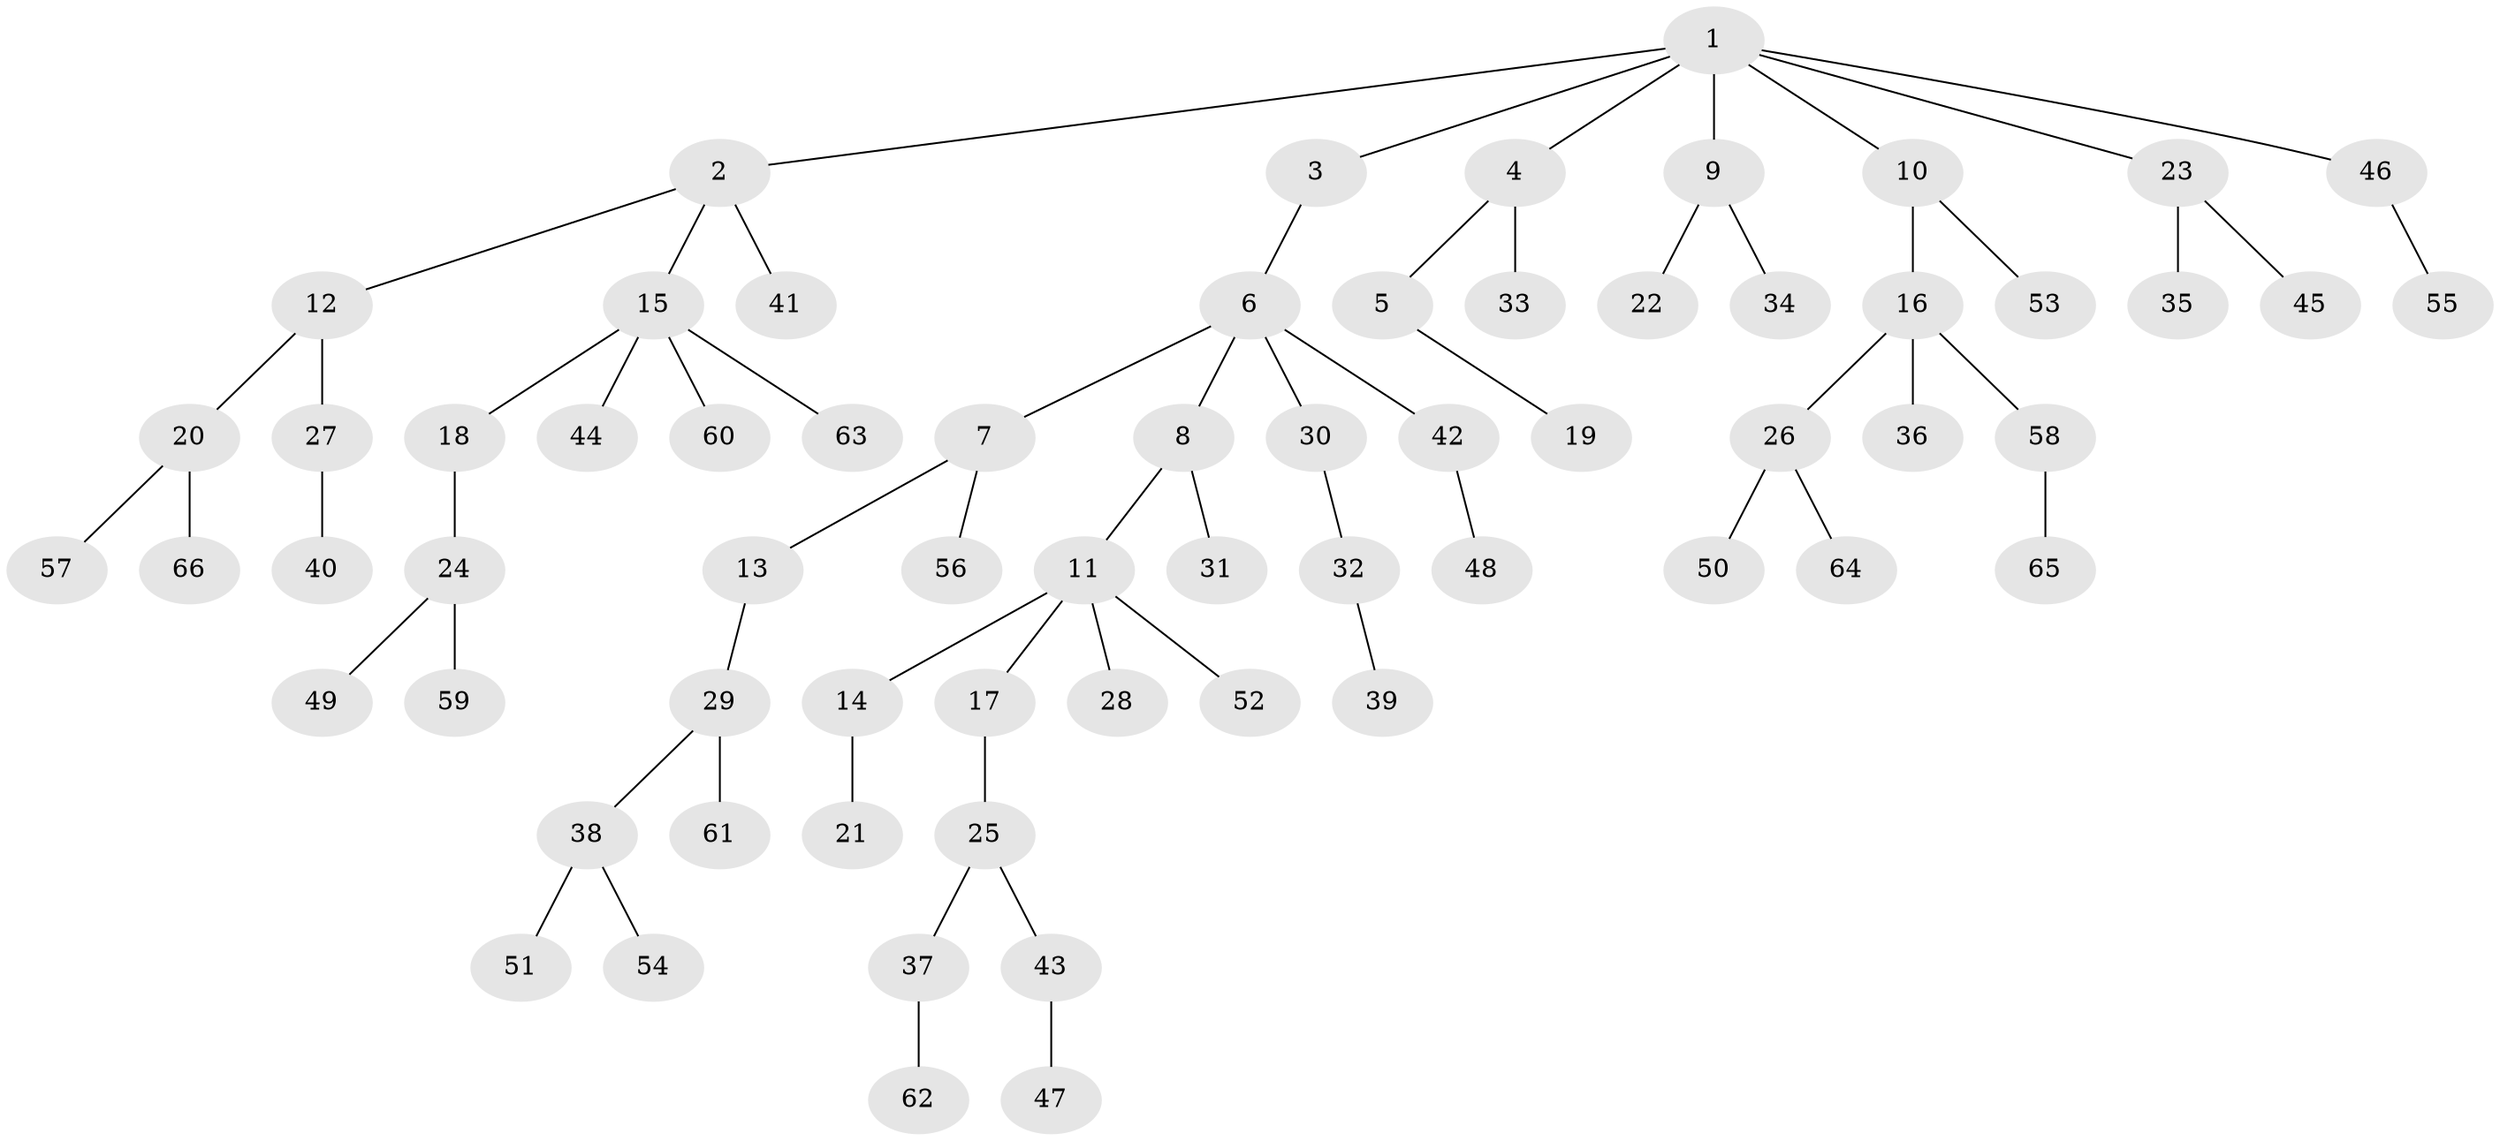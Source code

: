 // coarse degree distribution, {8: 0.023255813953488372, 3: 0.09302325581395349, 2: 0.27906976744186046, 1: 0.5116279069767442, 5: 0.046511627906976744, 4: 0.046511627906976744}
// Generated by graph-tools (version 1.1) at 2025/24/03/03/25 07:24:06]
// undirected, 66 vertices, 65 edges
graph export_dot {
graph [start="1"]
  node [color=gray90,style=filled];
  1;
  2;
  3;
  4;
  5;
  6;
  7;
  8;
  9;
  10;
  11;
  12;
  13;
  14;
  15;
  16;
  17;
  18;
  19;
  20;
  21;
  22;
  23;
  24;
  25;
  26;
  27;
  28;
  29;
  30;
  31;
  32;
  33;
  34;
  35;
  36;
  37;
  38;
  39;
  40;
  41;
  42;
  43;
  44;
  45;
  46;
  47;
  48;
  49;
  50;
  51;
  52;
  53;
  54;
  55;
  56;
  57;
  58;
  59;
  60;
  61;
  62;
  63;
  64;
  65;
  66;
  1 -- 2;
  1 -- 3;
  1 -- 4;
  1 -- 9;
  1 -- 10;
  1 -- 23;
  1 -- 46;
  2 -- 12;
  2 -- 15;
  2 -- 41;
  3 -- 6;
  4 -- 5;
  4 -- 33;
  5 -- 19;
  6 -- 7;
  6 -- 8;
  6 -- 30;
  6 -- 42;
  7 -- 13;
  7 -- 56;
  8 -- 11;
  8 -- 31;
  9 -- 22;
  9 -- 34;
  10 -- 16;
  10 -- 53;
  11 -- 14;
  11 -- 17;
  11 -- 28;
  11 -- 52;
  12 -- 20;
  12 -- 27;
  13 -- 29;
  14 -- 21;
  15 -- 18;
  15 -- 44;
  15 -- 60;
  15 -- 63;
  16 -- 26;
  16 -- 36;
  16 -- 58;
  17 -- 25;
  18 -- 24;
  20 -- 57;
  20 -- 66;
  23 -- 35;
  23 -- 45;
  24 -- 49;
  24 -- 59;
  25 -- 37;
  25 -- 43;
  26 -- 50;
  26 -- 64;
  27 -- 40;
  29 -- 38;
  29 -- 61;
  30 -- 32;
  32 -- 39;
  37 -- 62;
  38 -- 51;
  38 -- 54;
  42 -- 48;
  43 -- 47;
  46 -- 55;
  58 -- 65;
}
